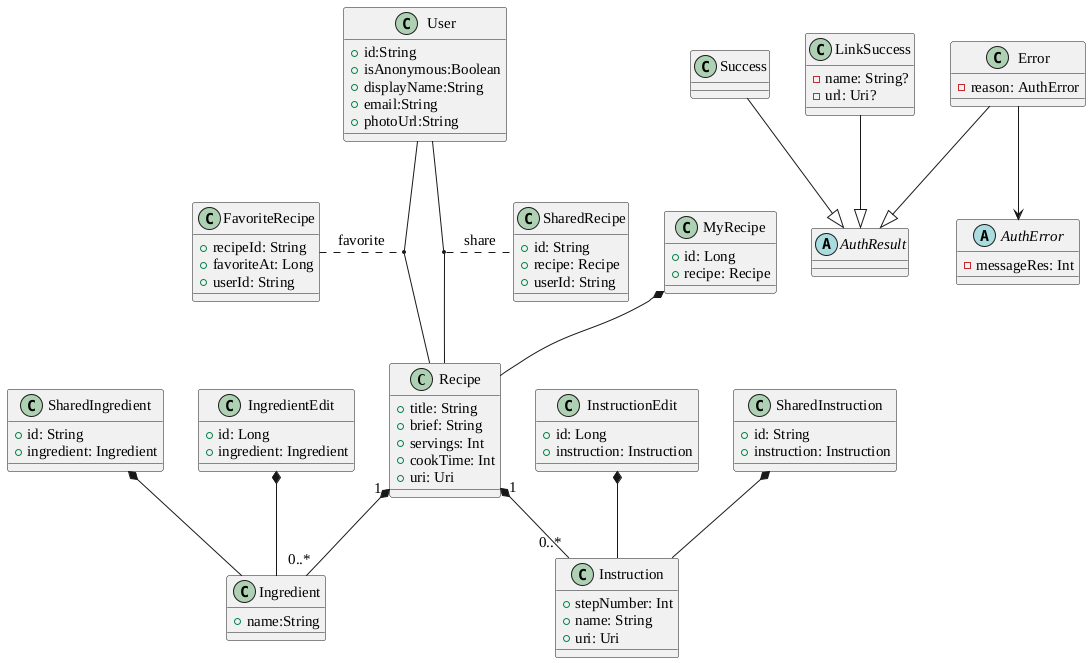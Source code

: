 @startuml
skinparam DefaultFontName "Liberation Serif"
skinparam DefaultFontSize 15


class Recipe {
    + title: String
    + brief: String
    + servings: Int
    + cookTime: Int
    + uri: Uri
  }

class Ingredient{
    +name:String
  }

class Instruction{
    +stepNumber: Int
    +name: String
    +uri: Uri
   }

abstract class AuthResult
	class Success
	class Error {
		-reason: AuthError
	}
	class LinkSuccess {
		-name: String?
		-url: Uri?
  }
	abstract class AuthError {
		- messageRes: Int
	}

class IngredientEdit{
   +id: Long
   +ingredient: Ingredient
}

class InstructionEdit{
   +id: Long
   +instruction: Instruction
}

class MyRecipe{
   +id: Long
   +recipe: Recipe
}

class User{
	+id:String
	+isAnonymous:Boolean
	+displayName:String
	+email:String
	+photoUrl:String
}

class SharedIngredient{
   +id: String
   +ingredient: Ingredient
}

class SharedInstruction{
   +id: String
   +instruction: Instruction
}

class SharedRecipe{
   +id: String
   +recipe: Recipe
   +userId: String
}

class FavoriteRecipe{
	+recipeId: String
	+favoriteAt: Long
	+userId: String
}

Recipe "1" *-- "0..*" Instruction
Recipe "1" *--"0..*" Ingredient

Success --|> AuthResult
Error --|> AuthResult
LinkSuccess --|> AuthResult
Error --> AuthError

IngredientEdit *-- Ingredient
SharedIngredient *-- Ingredient

InstructionEdit *-- Instruction
SharedInstruction*-- Instruction

MyRecipe *-- Recipe

'SharedRecipe "1..*"--"1..*" Recipe
'SharedRecipe "1..*"<--"1..*" User

'FavoriteRecipe "1..*"--"1..*" Recipe
'FavoriteRecipe "1..*"<--"1..*" User

(User, Recipe) .. FavoriteRecipe:favorite
(User, Recipe) .. SharedRecipe:share
'User "1" -- "0..*" Recipe : favorites

@enduml